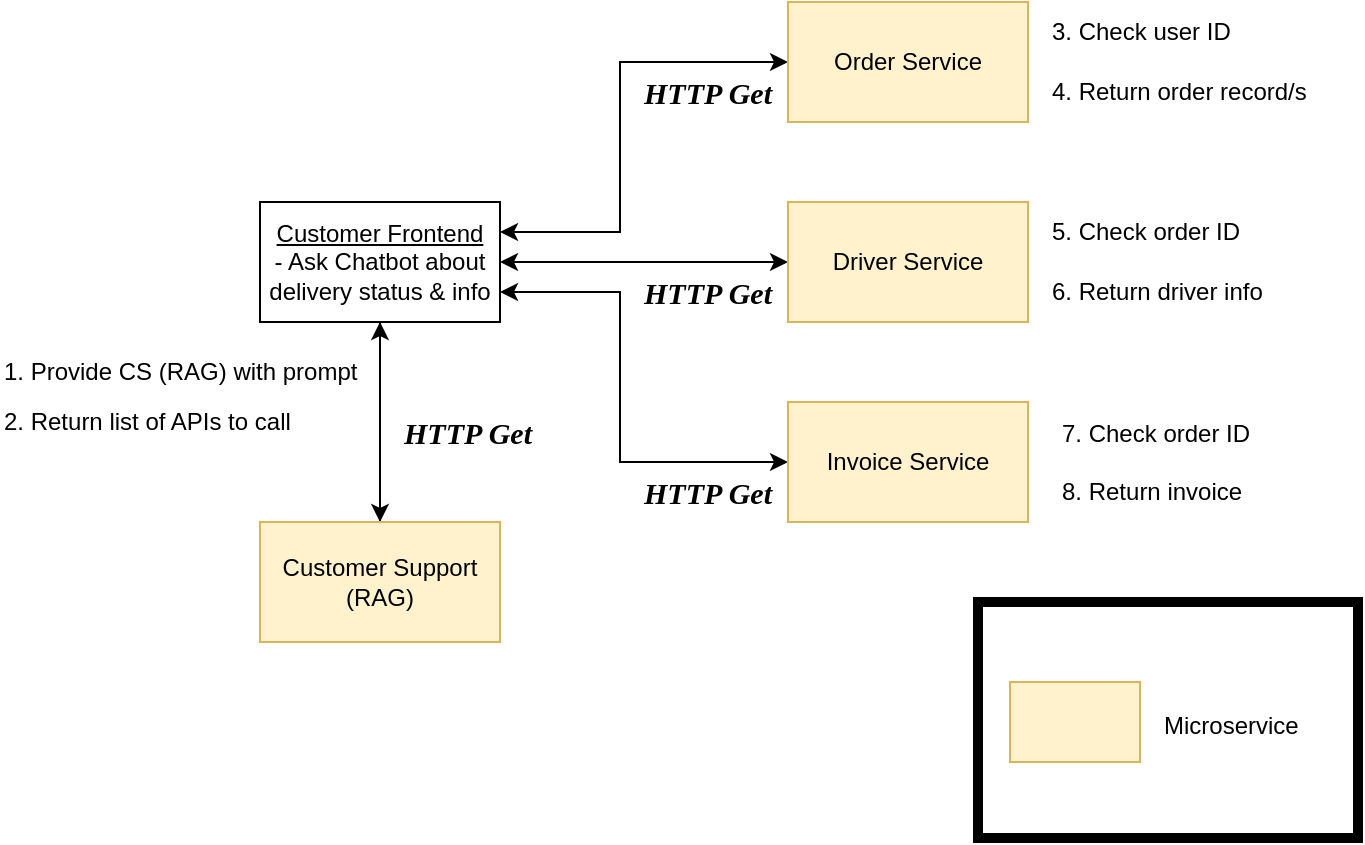 <mxfile>
    <diagram name="Page-1" id="SBVT8DD8Xot-n1D4VR2F">
        <mxGraphModel dx="445" dy="371" grid="1" gridSize="10" guides="1" tooltips="1" connect="1" arrows="1" fold="1" page="1" pageScale="1" pageWidth="850" pageHeight="1100" math="0" shadow="0">
            <root>
                <mxCell id="0"/>
                <mxCell id="1" parent="0"/>
                <mxCell id="9" style="edgeStyle=none;html=1;exitX=0.5;exitY=1;exitDx=0;exitDy=0;entryX=0.5;entryY=0;entryDx=0;entryDy=0;" parent="1" source="-8u4ou603Z0xN7fmYHnL-1" target="-8u4ou603Z0xN7fmYHnL-2" edge="1">
                    <mxGeometry relative="1" as="geometry"/>
                </mxCell>
                <mxCell id="16" style="edgeStyle=orthogonalEdgeStyle;html=1;exitX=1;exitY=0.25;exitDx=0;exitDy=0;entryX=0;entryY=0.5;entryDx=0;entryDy=0;rounded=0;curved=0;startArrow=classic;startFill=1;" edge="1" parent="1" source="-8u4ou603Z0xN7fmYHnL-1" target="-8u4ou603Z0xN7fmYHnL-4">
                    <mxGeometry relative="1" as="geometry">
                        <Array as="points">
                            <mxPoint x="430" y="215"/>
                            <mxPoint x="430" y="130"/>
                        </Array>
                    </mxGeometry>
                </mxCell>
                <mxCell id="17" style="edgeStyle=none;html=1;exitX=1;exitY=0.5;exitDx=0;exitDy=0;entryX=0;entryY=0.5;entryDx=0;entryDy=0;startArrow=classic;startFill=1;" edge="1" parent="1" source="-8u4ou603Z0xN7fmYHnL-1" target="-8u4ou603Z0xN7fmYHnL-5">
                    <mxGeometry relative="1" as="geometry"/>
                </mxCell>
                <mxCell id="18" style="edgeStyle=orthogonalEdgeStyle;html=1;exitX=1;exitY=0.75;exitDx=0;exitDy=0;entryX=0;entryY=0.5;entryDx=0;entryDy=0;rounded=0;startArrow=classic;startFill=1;" edge="1" parent="1" source="-8u4ou603Z0xN7fmYHnL-1" target="2">
                    <mxGeometry relative="1" as="geometry">
                        <Array as="points">
                            <mxPoint x="430" y="245"/>
                            <mxPoint x="430" y="330"/>
                        </Array>
                    </mxGeometry>
                </mxCell>
                <mxCell id="-8u4ou603Z0xN7fmYHnL-1" value="&lt;u&gt;&lt;font color=&quot;#000000&quot;&gt;Customer Frontend&lt;/font&gt;&lt;br&gt;&lt;/u&gt;&lt;span style=&quot;background-color: transparent; color: light-dark(rgb(0, 0, 0), rgb(255, 255, 255));&quot;&gt;- Ask Chatbot about delivery status &amp;amp; info&lt;/span&gt;" style="rounded=0;whiteSpace=wrap;html=1;align=center;" parent="1" vertex="1">
                    <mxGeometry x="250" y="200" width="120" height="60" as="geometry"/>
                </mxCell>
                <mxCell id="-8u4ou603Z0xN7fmYHnL-8" style="edgeStyle=orthogonalEdgeStyle;rounded=0;orthogonalLoop=1;jettySize=auto;html=1;exitX=0;exitY=0.5;exitDx=0;exitDy=0;entryX=0;entryY=0.5;entryDx=0;entryDy=0;" parent="1" source="-8u4ou603Z0xN7fmYHnL-2" target="-8u4ou603Z0xN7fmYHnL-2" edge="1">
                    <mxGeometry relative="1" as="geometry"/>
                </mxCell>
                <mxCell id="7" style="edgeStyle=none;html=1;exitX=0.5;exitY=0;exitDx=0;exitDy=0;entryX=0.5;entryY=1;entryDx=0;entryDy=0;" parent="1" source="-8u4ou603Z0xN7fmYHnL-2" target="-8u4ou603Z0xN7fmYHnL-1" edge="1">
                    <mxGeometry relative="1" as="geometry"/>
                </mxCell>
                <mxCell id="-8u4ou603Z0xN7fmYHnL-2" value="Customer Support (RAG)" style="rounded=0;whiteSpace=wrap;html=1;fillColor=#fff2cc;strokeColor=#d6b656;" parent="1" vertex="1">
                    <mxGeometry x="250" y="360" width="120" height="60" as="geometry"/>
                </mxCell>
                <mxCell id="-8u4ou603Z0xN7fmYHnL-4" value="Order Service" style="rounded=0;whiteSpace=wrap;html=1;fillColor=#fff2cc;strokeColor=#d6b656;" parent="1" vertex="1">
                    <mxGeometry x="514" y="100" width="120" height="60" as="geometry"/>
                </mxCell>
                <mxCell id="-8u4ou603Z0xN7fmYHnL-5" value="Driver Service" style="rounded=0;whiteSpace=wrap;html=1;fillColor=#fff2cc;strokeColor=#d6b656;" parent="1" vertex="1">
                    <mxGeometry x="514" y="200" width="120" height="60" as="geometry"/>
                </mxCell>
                <mxCell id="-8u4ou603Z0xN7fmYHnL-17" value="&lt;span style=&quot;background-color: transparent; color: light-dark(rgb(0, 0, 0), rgb(255, 255, 255));&quot;&gt;1. Provide CS (RAG) with prompt&lt;/span&gt;" style="text;html=1;align=left;verticalAlign=middle;resizable=0;points=[];autosize=1;strokeColor=none;fillColor=none;" parent="1" vertex="1">
                    <mxGeometry x="120" y="270" width="200" height="30" as="geometry"/>
                </mxCell>
                <mxCell id="-8u4ou603Z0xN7fmYHnL-19" value="3. Check user ID" style="text;html=1;align=left;verticalAlign=middle;resizable=0;points=[];autosize=1;strokeColor=none;fillColor=none;" parent="1" vertex="1">
                    <mxGeometry x="644" y="100" width="110" height="30" as="geometry"/>
                </mxCell>
                <mxCell id="-8u4ou603Z0xN7fmYHnL-26" value="4. Return order record/s" style="text;html=1;align=left;verticalAlign=middle;resizable=0;points=[];autosize=1;strokeColor=none;fillColor=none;" parent="1" vertex="1">
                    <mxGeometry x="644" y="130" width="150" height="30" as="geometry"/>
                </mxCell>
                <mxCell id="-8u4ou603Z0xN7fmYHnL-27" value="5. Check order ID" style="text;html=1;align=left;verticalAlign=middle;resizable=0;points=[];autosize=1;strokeColor=none;fillColor=none;" parent="1" vertex="1">
                    <mxGeometry x="644" y="200" width="120" height="30" as="geometry"/>
                </mxCell>
                <mxCell id="-8u4ou603Z0xN7fmYHnL-28" value="6. Return driver info" style="text;html=1;align=left;verticalAlign=middle;resizable=0;points=[];autosize=1;strokeColor=none;fillColor=none;" parent="1" vertex="1">
                    <mxGeometry x="644" y="230" width="130" height="30" as="geometry"/>
                </mxCell>
                <mxCell id="-8u4ou603Z0xN7fmYHnL-31" value="&lt;span style=&quot;background-color: transparent; color: light-dark(rgb(0, 0, 0), rgb(255, 255, 255));&quot;&gt;2. Return list of APIs to call&lt;/span&gt;" style="text;html=1;align=left;verticalAlign=middle;resizable=0;points=[];autosize=1;strokeColor=none;fillColor=none;" parent="1" vertex="1">
                    <mxGeometry x="120" y="295" width="170" height="30" as="geometry"/>
                </mxCell>
                <mxCell id="2" value="Invoice Service" style="rounded=0;whiteSpace=wrap;html=1;fillColor=#fff2cc;strokeColor=#d6b656;" parent="1" vertex="1">
                    <mxGeometry x="514" y="300" width="120" height="60" as="geometry"/>
                </mxCell>
                <mxCell id="3" value="7. Check order ID&lt;div&gt;&lt;font color=&quot;#000000&quot;&gt;&lt;br&gt;&lt;/font&gt;&lt;div&gt;8. Return invoice&lt;/div&gt;&lt;/div&gt;" style="text;html=1;align=left;verticalAlign=middle;resizable=0;points=[];autosize=1;strokeColor=none;fillColor=none;" parent="1" vertex="1">
                    <mxGeometry x="649" y="300" width="120" height="60" as="geometry"/>
                </mxCell>
                <mxCell id="11" value="&lt;h5&gt;&lt;font style=&quot;font-size: 15px;&quot; face=&quot;Lucida Console&quot;&gt;&lt;i&gt;HTTP Get&lt;/i&gt;&lt;/font&gt;&lt;/h5&gt;" style="text;html=1;align=left;verticalAlign=middle;whiteSpace=wrap;rounded=0;" parent="1" vertex="1">
                    <mxGeometry x="320" y="300" width="100" height="30" as="geometry"/>
                </mxCell>
                <mxCell id="12" value="&lt;h5&gt;&lt;font style=&quot;font-size: 15px;&quot; face=&quot;Lucida Console&quot;&gt;&lt;i&gt;HTTP Get&lt;/i&gt;&lt;/font&gt;&lt;/h5&gt;" style="text;html=1;align=left;verticalAlign=middle;whiteSpace=wrap;rounded=0;" parent="1" vertex="1">
                    <mxGeometry x="440" y="230" width="80" height="30" as="geometry"/>
                </mxCell>
                <mxCell id="13" value="" style="rounded=0;whiteSpace=wrap;html=1;strokeWidth=5;perimeterSpacing=6;" parent="1" vertex="1">
                    <mxGeometry x="609" y="400" width="190" height="118" as="geometry"/>
                </mxCell>
                <mxCell id="14" value="" style="rounded=0;whiteSpace=wrap;html=1;fillColor=#fff2cc;strokeColor=#d6b656;" parent="1" vertex="1">
                    <mxGeometry x="625" y="440" width="65" height="40" as="geometry"/>
                </mxCell>
                <mxCell id="15" value="Microservice" style="text;whiteSpace=wrap;align=left;fontColor=#000000;labelBackgroundColor=none;" parent="1" vertex="1">
                    <mxGeometry x="699.5" y="447.75" width="73" height="24.5" as="geometry"/>
                </mxCell>
                <mxCell id="19" value="&lt;h5&gt;&lt;font style=&quot;font-size: 15px;&quot; face=&quot;Lucida Console&quot;&gt;&lt;i&gt;HTTP Get&lt;/i&gt;&lt;/font&gt;&lt;/h5&gt;" style="text;html=1;align=left;verticalAlign=middle;whiteSpace=wrap;rounded=0;" vertex="1" parent="1">
                    <mxGeometry x="440" y="330" width="80" height="30" as="geometry"/>
                </mxCell>
                <mxCell id="20" value="&lt;h5&gt;&lt;font style=&quot;font-size: 15px;&quot; face=&quot;Lucida Console&quot;&gt;&lt;i&gt;HTTP Get&lt;/i&gt;&lt;/font&gt;&lt;/h5&gt;" style="text;html=1;align=left;verticalAlign=middle;whiteSpace=wrap;rounded=0;" vertex="1" parent="1">
                    <mxGeometry x="440" y="130" width="80" height="30" as="geometry"/>
                </mxCell>
            </root>
        </mxGraphModel>
    </diagram>
</mxfile>
